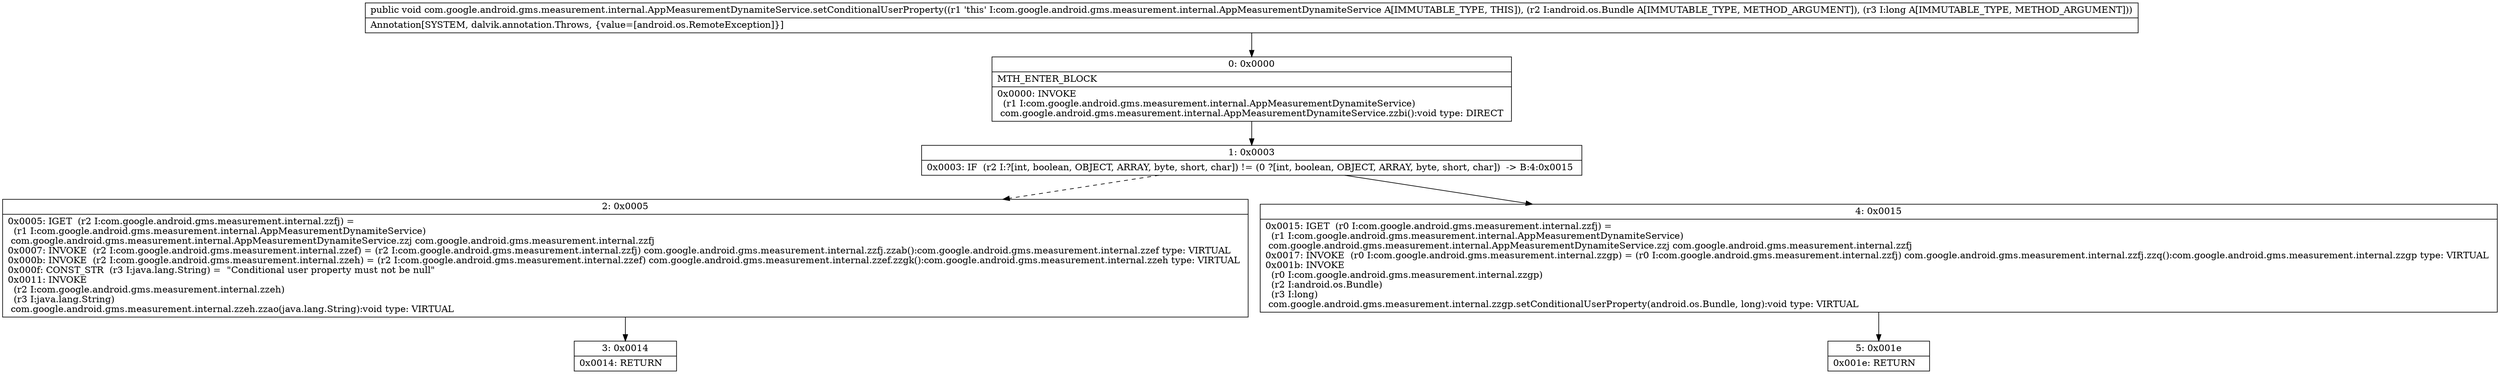 digraph "CFG forcom.google.android.gms.measurement.internal.AppMeasurementDynamiteService.setConditionalUserProperty(Landroid\/os\/Bundle;J)V" {
Node_0 [shape=record,label="{0\:\ 0x0000|MTH_ENTER_BLOCK\l|0x0000: INVOKE  \l  (r1 I:com.google.android.gms.measurement.internal.AppMeasurementDynamiteService)\l com.google.android.gms.measurement.internal.AppMeasurementDynamiteService.zzbi():void type: DIRECT \l}"];
Node_1 [shape=record,label="{1\:\ 0x0003|0x0003: IF  (r2 I:?[int, boolean, OBJECT, ARRAY, byte, short, char]) != (0 ?[int, boolean, OBJECT, ARRAY, byte, short, char])  \-\> B:4:0x0015 \l}"];
Node_2 [shape=record,label="{2\:\ 0x0005|0x0005: IGET  (r2 I:com.google.android.gms.measurement.internal.zzfj) = \l  (r1 I:com.google.android.gms.measurement.internal.AppMeasurementDynamiteService)\l com.google.android.gms.measurement.internal.AppMeasurementDynamiteService.zzj com.google.android.gms.measurement.internal.zzfj \l0x0007: INVOKE  (r2 I:com.google.android.gms.measurement.internal.zzef) = (r2 I:com.google.android.gms.measurement.internal.zzfj) com.google.android.gms.measurement.internal.zzfj.zzab():com.google.android.gms.measurement.internal.zzef type: VIRTUAL \l0x000b: INVOKE  (r2 I:com.google.android.gms.measurement.internal.zzeh) = (r2 I:com.google.android.gms.measurement.internal.zzef) com.google.android.gms.measurement.internal.zzef.zzgk():com.google.android.gms.measurement.internal.zzeh type: VIRTUAL \l0x000f: CONST_STR  (r3 I:java.lang.String) =  \"Conditional user property must not be null\" \l0x0011: INVOKE  \l  (r2 I:com.google.android.gms.measurement.internal.zzeh)\l  (r3 I:java.lang.String)\l com.google.android.gms.measurement.internal.zzeh.zzao(java.lang.String):void type: VIRTUAL \l}"];
Node_3 [shape=record,label="{3\:\ 0x0014|0x0014: RETURN   \l}"];
Node_4 [shape=record,label="{4\:\ 0x0015|0x0015: IGET  (r0 I:com.google.android.gms.measurement.internal.zzfj) = \l  (r1 I:com.google.android.gms.measurement.internal.AppMeasurementDynamiteService)\l com.google.android.gms.measurement.internal.AppMeasurementDynamiteService.zzj com.google.android.gms.measurement.internal.zzfj \l0x0017: INVOKE  (r0 I:com.google.android.gms.measurement.internal.zzgp) = (r0 I:com.google.android.gms.measurement.internal.zzfj) com.google.android.gms.measurement.internal.zzfj.zzq():com.google.android.gms.measurement.internal.zzgp type: VIRTUAL \l0x001b: INVOKE  \l  (r0 I:com.google.android.gms.measurement.internal.zzgp)\l  (r2 I:android.os.Bundle)\l  (r3 I:long)\l com.google.android.gms.measurement.internal.zzgp.setConditionalUserProperty(android.os.Bundle, long):void type: VIRTUAL \l}"];
Node_5 [shape=record,label="{5\:\ 0x001e|0x001e: RETURN   \l}"];
MethodNode[shape=record,label="{public void com.google.android.gms.measurement.internal.AppMeasurementDynamiteService.setConditionalUserProperty((r1 'this' I:com.google.android.gms.measurement.internal.AppMeasurementDynamiteService A[IMMUTABLE_TYPE, THIS]), (r2 I:android.os.Bundle A[IMMUTABLE_TYPE, METHOD_ARGUMENT]), (r3 I:long A[IMMUTABLE_TYPE, METHOD_ARGUMENT]))  | Annotation[SYSTEM, dalvik.annotation.Throws, \{value=[android.os.RemoteException]\}]\l}"];
MethodNode -> Node_0;
Node_0 -> Node_1;
Node_1 -> Node_2[style=dashed];
Node_1 -> Node_4;
Node_2 -> Node_3;
Node_4 -> Node_5;
}

